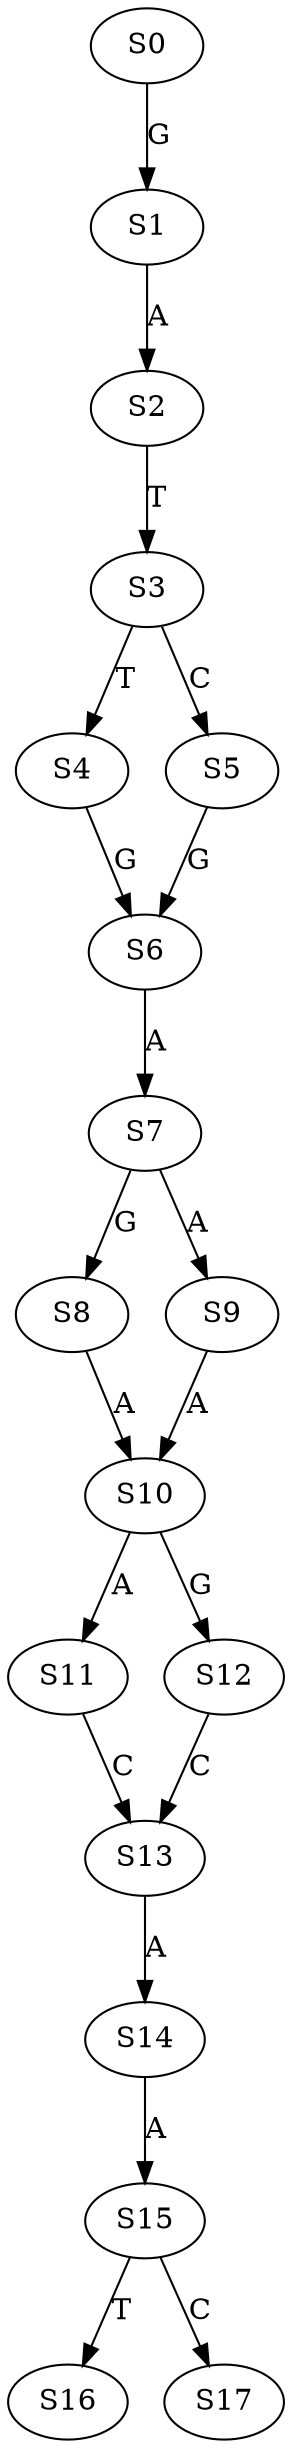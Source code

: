 strict digraph  {
	S0 -> S1 [ label = G ];
	S1 -> S2 [ label = A ];
	S2 -> S3 [ label = T ];
	S3 -> S4 [ label = T ];
	S3 -> S5 [ label = C ];
	S4 -> S6 [ label = G ];
	S5 -> S6 [ label = G ];
	S6 -> S7 [ label = A ];
	S7 -> S8 [ label = G ];
	S7 -> S9 [ label = A ];
	S8 -> S10 [ label = A ];
	S9 -> S10 [ label = A ];
	S10 -> S11 [ label = A ];
	S10 -> S12 [ label = G ];
	S11 -> S13 [ label = C ];
	S12 -> S13 [ label = C ];
	S13 -> S14 [ label = A ];
	S14 -> S15 [ label = A ];
	S15 -> S16 [ label = T ];
	S15 -> S17 [ label = C ];
}
